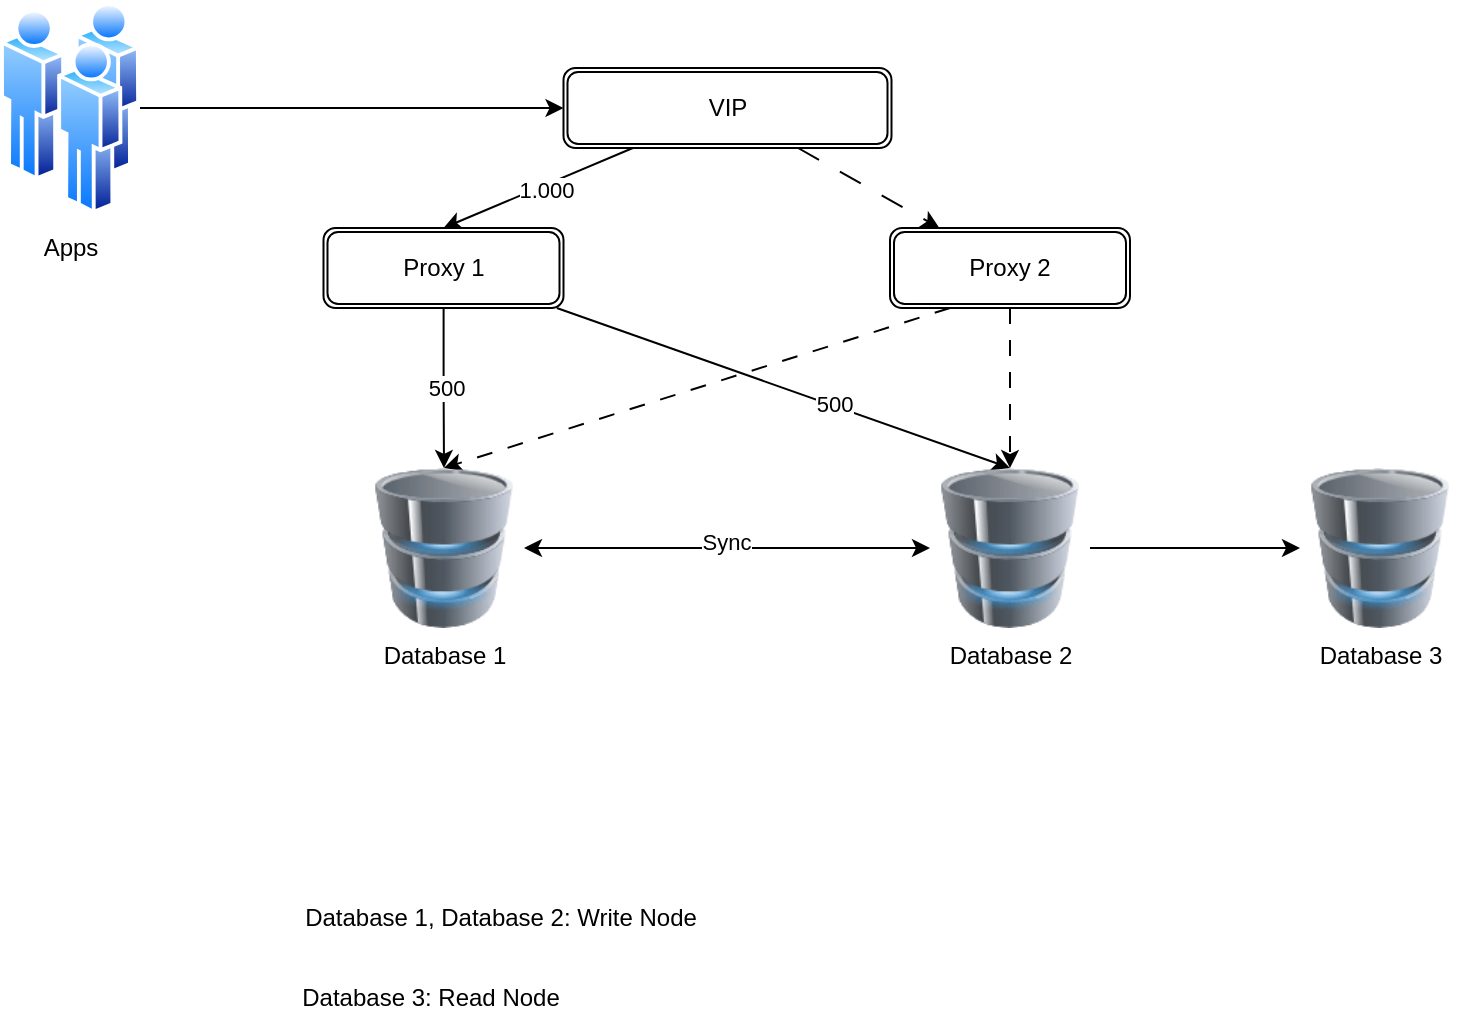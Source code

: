<mxfile version="22.1.5" type="github">
  <diagram name="Page-1" id="cOyrm8dmdjl3OQqN4kDc">
    <mxGraphModel dx="1434" dy="790" grid="1" gridSize="10" guides="1" tooltips="1" connect="1" arrows="1" fold="1" page="1" pageScale="1" pageWidth="1169" pageHeight="827" math="0" shadow="0">
      <root>
        <mxCell id="0" />
        <mxCell id="1" parent="0" />
        <mxCell id="-KdSbI1lMkQsfbRExW0u-6" style="rounded=0;orthogonalLoop=1;jettySize=auto;html=1;entryX=0.5;entryY=0;entryDx=0;entryDy=0;" edge="1" parent="1" source="-KdSbI1lMkQsfbRExW0u-3" target="-KdSbI1lMkQsfbRExW0u-5">
          <mxGeometry relative="1" as="geometry" />
        </mxCell>
        <mxCell id="-KdSbI1lMkQsfbRExW0u-25" value="1.000" style="edgeLabel;html=1;align=center;verticalAlign=middle;resizable=0;points=[];" vertex="1" connectable="0" parent="-KdSbI1lMkQsfbRExW0u-6">
          <mxGeometry x="-0.063" y="2" relative="1" as="geometry">
            <mxPoint as="offset" />
          </mxGeometry>
        </mxCell>
        <mxCell id="-KdSbI1lMkQsfbRExW0u-8" style="rounded=0;orthogonalLoop=1;jettySize=auto;html=1;dashed=1;dashPattern=12 12;" edge="1" parent="1" source="-KdSbI1lMkQsfbRExW0u-3" target="-KdSbI1lMkQsfbRExW0u-7">
          <mxGeometry relative="1" as="geometry" />
        </mxCell>
        <mxCell id="-KdSbI1lMkQsfbRExW0u-3" value="VIP" style="shape=ext;double=1;rounded=1;whiteSpace=wrap;html=1;" vertex="1" parent="1">
          <mxGeometry x="421.75" y="120" width="164" height="40" as="geometry" />
        </mxCell>
        <mxCell id="-KdSbI1lMkQsfbRExW0u-13" value="" style="edgeStyle=orthogonalEdgeStyle;rounded=0;orthogonalLoop=1;jettySize=auto;html=1;" edge="1" parent="1" source="-KdSbI1lMkQsfbRExW0u-5" target="-KdSbI1lMkQsfbRExW0u-9">
          <mxGeometry relative="1" as="geometry" />
        </mxCell>
        <mxCell id="-KdSbI1lMkQsfbRExW0u-26" value="500" style="edgeLabel;html=1;align=center;verticalAlign=middle;resizable=0;points=[];" vertex="1" connectable="0" parent="-KdSbI1lMkQsfbRExW0u-13">
          <mxGeometry x="0.003" y="1" relative="1" as="geometry">
            <mxPoint as="offset" />
          </mxGeometry>
        </mxCell>
        <mxCell id="-KdSbI1lMkQsfbRExW0u-14" style="rounded=0;orthogonalLoop=1;jettySize=auto;html=1;entryX=0.5;entryY=0;entryDx=0;entryDy=0;" edge="1" parent="1" source="-KdSbI1lMkQsfbRExW0u-5" target="-KdSbI1lMkQsfbRExW0u-10">
          <mxGeometry relative="1" as="geometry" />
        </mxCell>
        <mxCell id="-KdSbI1lMkQsfbRExW0u-27" value="500" style="edgeLabel;html=1;align=center;verticalAlign=middle;resizable=0;points=[];" vertex="1" connectable="0" parent="-KdSbI1lMkQsfbRExW0u-14">
          <mxGeometry x="0.221" y="1" relative="1" as="geometry">
            <mxPoint as="offset" />
          </mxGeometry>
        </mxCell>
        <mxCell id="-KdSbI1lMkQsfbRExW0u-5" value="Proxy 1" style="shape=ext;double=1;rounded=1;whiteSpace=wrap;html=1;" vertex="1" parent="1">
          <mxGeometry x="301.75" y="200" width="120" height="40" as="geometry" />
        </mxCell>
        <mxCell id="-KdSbI1lMkQsfbRExW0u-15" value="" style="edgeStyle=orthogonalEdgeStyle;rounded=0;orthogonalLoop=1;jettySize=auto;html=1;dashed=1;dashPattern=8 8;" edge="1" parent="1" source="-KdSbI1lMkQsfbRExW0u-7" target="-KdSbI1lMkQsfbRExW0u-10">
          <mxGeometry relative="1" as="geometry" />
        </mxCell>
        <mxCell id="-KdSbI1lMkQsfbRExW0u-16" style="rounded=0;orthogonalLoop=1;jettySize=auto;html=1;entryX=0.5;entryY=0;entryDx=0;entryDy=0;exitX=0.25;exitY=1;exitDx=0;exitDy=0;dashed=1;dashPattern=8 8;" edge="1" parent="1" source="-KdSbI1lMkQsfbRExW0u-7" target="-KdSbI1lMkQsfbRExW0u-9">
          <mxGeometry relative="1" as="geometry" />
        </mxCell>
        <mxCell id="-KdSbI1lMkQsfbRExW0u-7" value="Proxy 2" style="shape=ext;double=1;rounded=1;whiteSpace=wrap;html=1;" vertex="1" parent="1">
          <mxGeometry x="585" y="200" width="120" height="40" as="geometry" />
        </mxCell>
        <mxCell id="-KdSbI1lMkQsfbRExW0u-21" style="edgeStyle=orthogonalEdgeStyle;rounded=0;orthogonalLoop=1;jettySize=auto;html=1;startArrow=classic;startFill=1;" edge="1" parent="1" source="-KdSbI1lMkQsfbRExW0u-9" target="-KdSbI1lMkQsfbRExW0u-10">
          <mxGeometry relative="1" as="geometry" />
        </mxCell>
        <mxCell id="-KdSbI1lMkQsfbRExW0u-22" value="Sync" style="edgeLabel;html=1;align=center;verticalAlign=middle;resizable=0;points=[];" vertex="1" connectable="0" parent="-KdSbI1lMkQsfbRExW0u-21">
          <mxGeometry x="-0.005" y="3" relative="1" as="geometry">
            <mxPoint as="offset" />
          </mxGeometry>
        </mxCell>
        <mxCell id="-KdSbI1lMkQsfbRExW0u-9" value="Database 1" style="image;html=1;image=img/lib/clip_art/computers/Database_128x128.png" vertex="1" parent="1">
          <mxGeometry x="322" y="320" width="80" height="80" as="geometry" />
        </mxCell>
        <mxCell id="-KdSbI1lMkQsfbRExW0u-18" value="" style="edgeStyle=orthogonalEdgeStyle;rounded=0;orthogonalLoop=1;jettySize=auto;html=1;" edge="1" parent="1" source="-KdSbI1lMkQsfbRExW0u-10" target="-KdSbI1lMkQsfbRExW0u-17">
          <mxGeometry relative="1" as="geometry" />
        </mxCell>
        <mxCell id="-KdSbI1lMkQsfbRExW0u-10" value="Database 2" style="image;html=1;image=img/lib/clip_art/computers/Database_128x128.png" vertex="1" parent="1">
          <mxGeometry x="605" y="320" width="80" height="80" as="geometry" />
        </mxCell>
        <mxCell id="-KdSbI1lMkQsfbRExW0u-17" value="Database 3" style="image;html=1;image=img/lib/clip_art/computers/Database_128x128.png" vertex="1" parent="1">
          <mxGeometry x="790" y="320" width="80" height="80" as="geometry" />
        </mxCell>
        <mxCell id="-KdSbI1lMkQsfbRExW0u-19" value="Database 1, Database 2: Write Node" style="text;html=1;align=center;verticalAlign=middle;resizable=0;points=[];autosize=1;strokeColor=none;fillColor=none;" vertex="1" parent="1">
          <mxGeometry x="280" y="530" width="220" height="30" as="geometry" />
        </mxCell>
        <mxCell id="-KdSbI1lMkQsfbRExW0u-20" value="Database 3: Read Node" style="text;html=1;align=center;verticalAlign=middle;resizable=0;points=[];autosize=1;strokeColor=none;fillColor=none;" vertex="1" parent="1">
          <mxGeometry x="280" y="570" width="150" height="30" as="geometry" />
        </mxCell>
        <mxCell id="-KdSbI1lMkQsfbRExW0u-31" value="" style="edgeStyle=orthogonalEdgeStyle;rounded=0;orthogonalLoop=1;jettySize=auto;html=1;entryX=0;entryY=0.5;entryDx=0;entryDy=0;" edge="1" parent="1" source="-KdSbI1lMkQsfbRExW0u-29" target="-KdSbI1lMkQsfbRExW0u-3">
          <mxGeometry relative="1" as="geometry">
            <mxPoint x="290" y="140" as="targetPoint" />
          </mxGeometry>
        </mxCell>
        <mxCell id="-KdSbI1lMkQsfbRExW0u-29" value="Apps" style="image;aspect=fixed;perimeter=ellipsePerimeter;html=1;align=center;shadow=0;dashed=0;spacingTop=3;image=img/lib/active_directory/users.svg;" vertex="1" parent="1">
          <mxGeometry x="140" y="86.97" width="70" height="106.06" as="geometry" />
        </mxCell>
      </root>
    </mxGraphModel>
  </diagram>
</mxfile>
